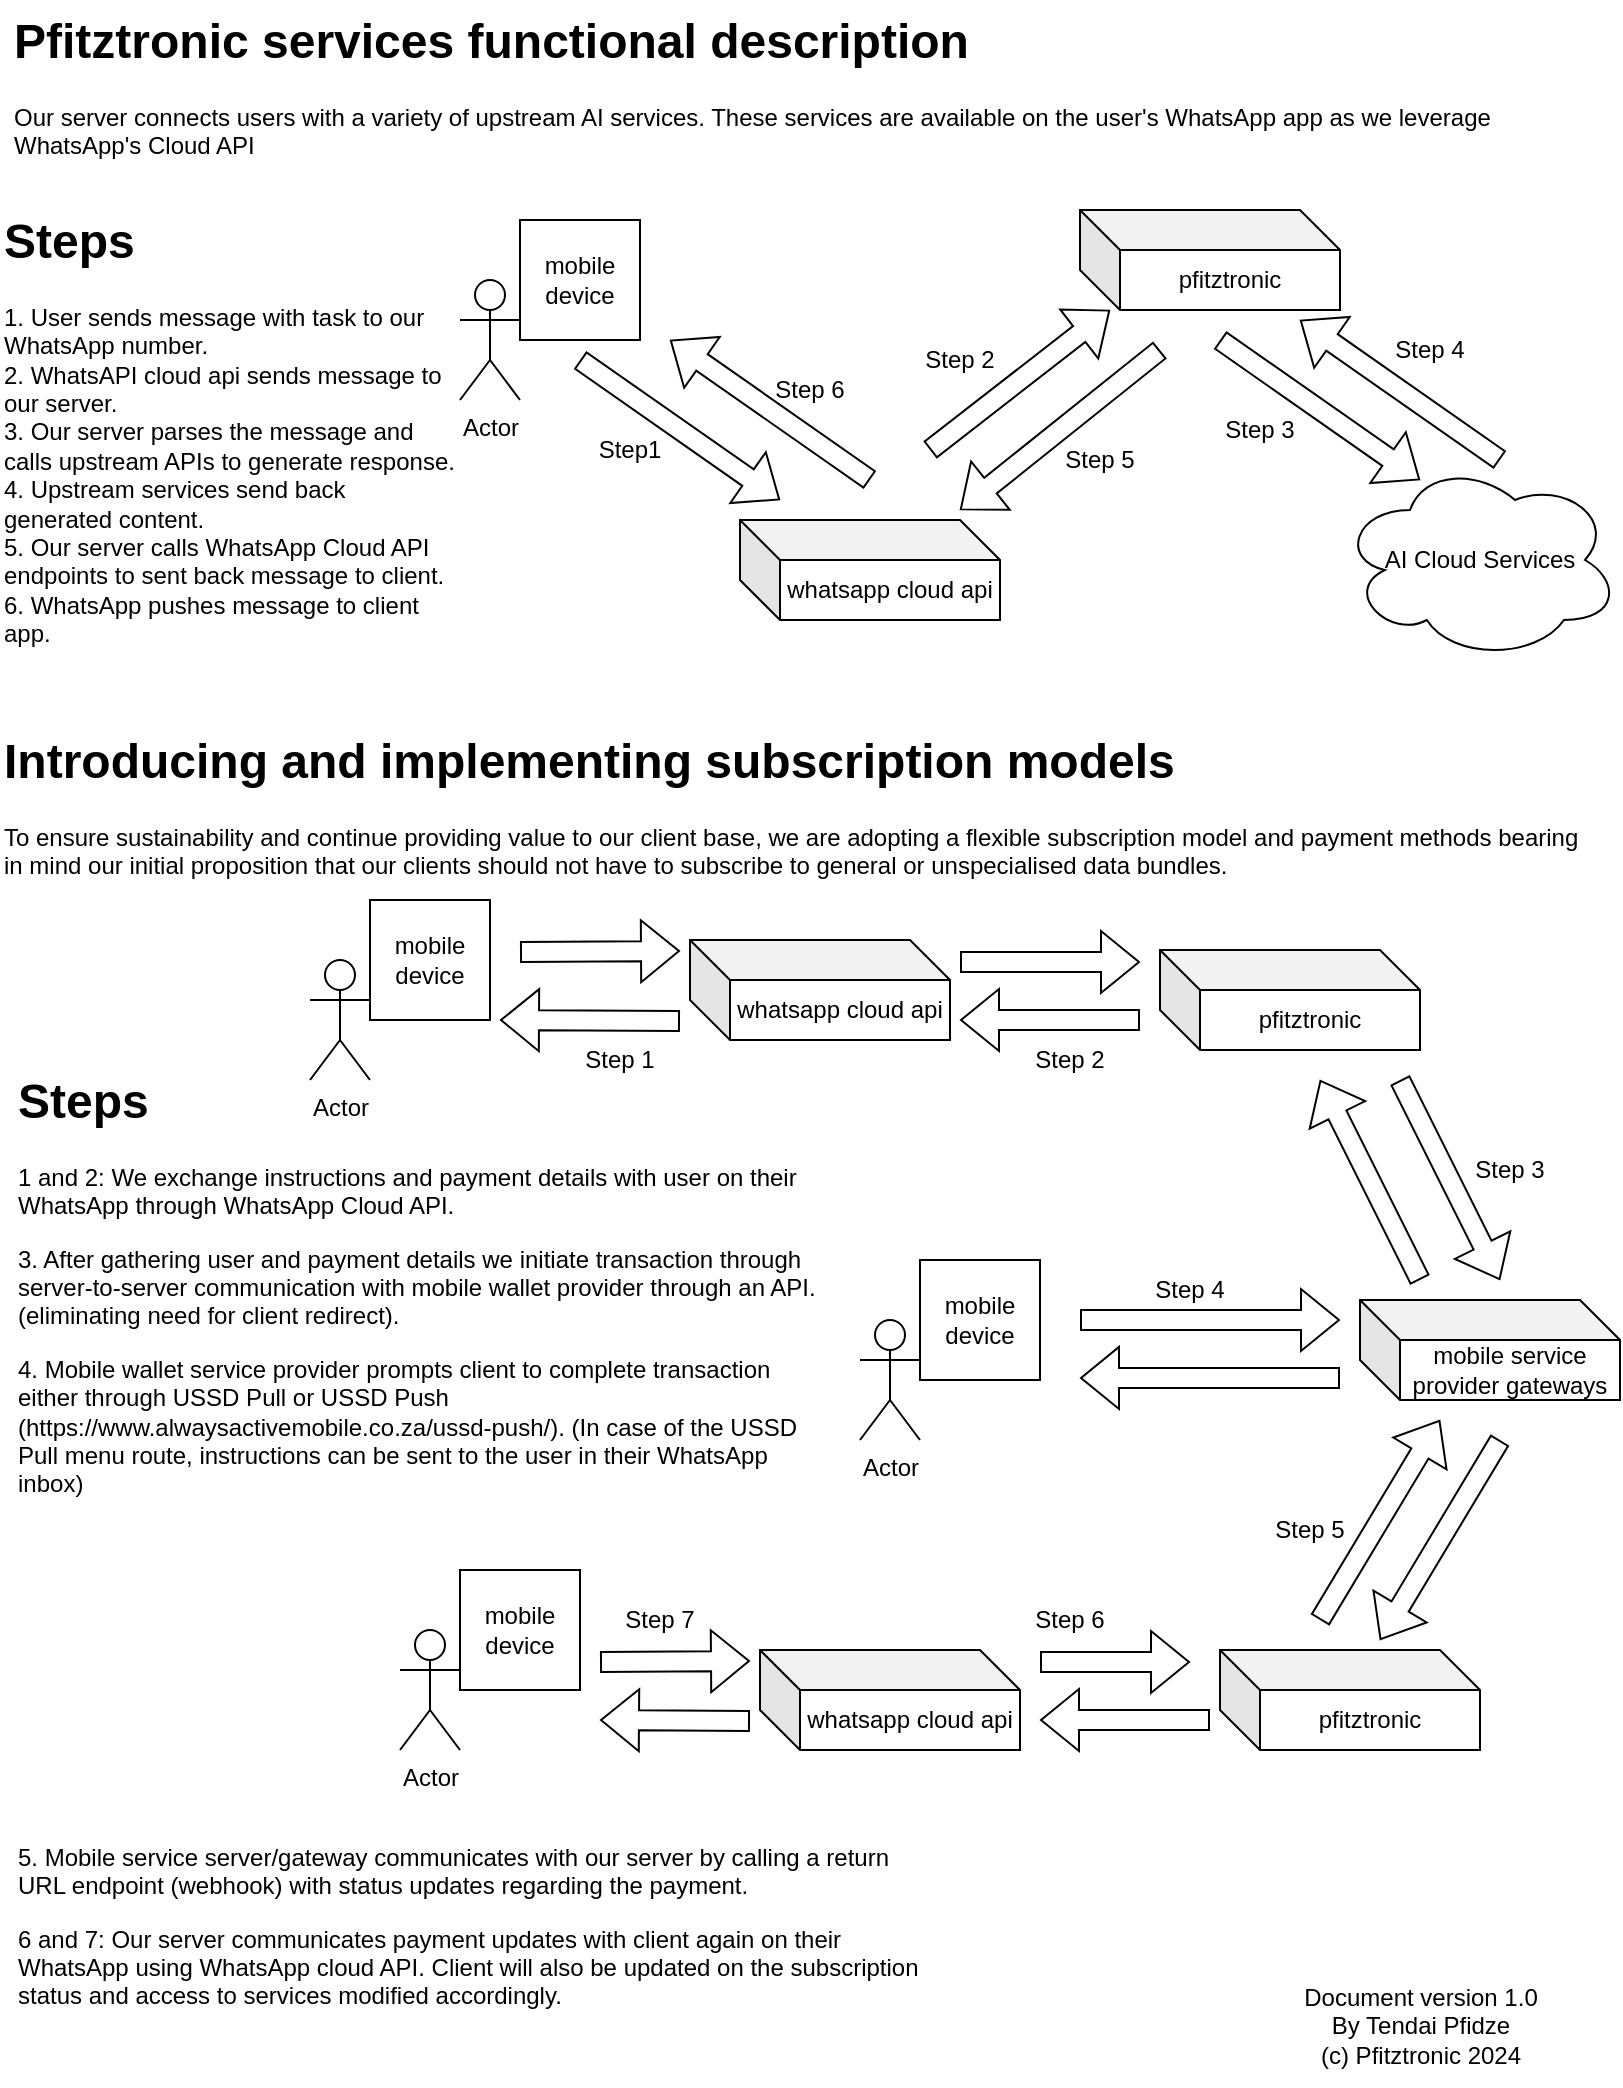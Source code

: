 <mxfile version="24.9.1">
  <diagram name="Page-1" id="-kLBhnD6cVZicry6wMvO">
    <mxGraphModel dx="1354" dy="708" grid="1" gridSize="10" guides="1" tooltips="1" connect="1" arrows="1" fold="1" page="1" pageScale="1" pageWidth="850" pageHeight="1100" math="0" shadow="0">
      <root>
        <mxCell id="0" />
        <mxCell id="1" parent="0" />
        <mxCell id="PcXyaJ6zOk0AMBvOgHcU-1" value="Actor" style="shape=umlActor;verticalLabelPosition=bottom;verticalAlign=top;html=1;outlineConnect=0;" vertex="1" parent="1">
          <mxGeometry x="260" y="160" width="30" height="60" as="geometry" />
        </mxCell>
        <mxCell id="PcXyaJ6zOk0AMBvOgHcU-2" value="mobile device" style="whiteSpace=wrap;html=1;aspect=fixed;" vertex="1" parent="1">
          <mxGeometry x="290" y="130" width="60" height="60" as="geometry" />
        </mxCell>
        <mxCell id="PcXyaJ6zOk0AMBvOgHcU-3" value="whatsapp cloud api" style="shape=cube;whiteSpace=wrap;html=1;boundedLbl=1;backgroundOutline=1;darkOpacity=0.05;darkOpacity2=0.1;" vertex="1" parent="1">
          <mxGeometry x="400" y="280" width="130" height="50" as="geometry" />
        </mxCell>
        <mxCell id="PcXyaJ6zOk0AMBvOgHcU-4" value="pfitztronic" style="shape=cube;whiteSpace=wrap;html=1;boundedLbl=1;backgroundOutline=1;darkOpacity=0.05;darkOpacity2=0.1;" vertex="1" parent="1">
          <mxGeometry x="570" y="125" width="130" height="50" as="geometry" />
        </mxCell>
        <mxCell id="PcXyaJ6zOk0AMBvOgHcU-5" value="AI Cloud Services" style="ellipse;shape=cloud;whiteSpace=wrap;html=1;" vertex="1" parent="1">
          <mxGeometry x="700" y="250" width="140" height="100" as="geometry" />
        </mxCell>
        <mxCell id="PcXyaJ6zOk0AMBvOgHcU-6" value="" style="shape=flexArrow;endArrow=classic;html=1;rounded=0;" edge="1" parent="1">
          <mxGeometry width="50" height="50" relative="1" as="geometry">
            <mxPoint x="320" y="200" as="sourcePoint" />
            <mxPoint x="420" y="270" as="targetPoint" />
          </mxGeometry>
        </mxCell>
        <mxCell id="PcXyaJ6zOk0AMBvOgHcU-7" value="" style="shape=flexArrow;endArrow=classic;html=1;rounded=0;" edge="1" parent="1">
          <mxGeometry width="50" height="50" relative="1" as="geometry">
            <mxPoint x="465" y="260" as="sourcePoint" />
            <mxPoint x="365" y="190" as="targetPoint" />
          </mxGeometry>
        </mxCell>
        <mxCell id="PcXyaJ6zOk0AMBvOgHcU-8" value="" style="shape=flexArrow;endArrow=classic;html=1;rounded=0;" edge="1" parent="1">
          <mxGeometry width="50" height="50" relative="1" as="geometry">
            <mxPoint x="495" y="245" as="sourcePoint" />
            <mxPoint x="585" y="175" as="targetPoint" />
          </mxGeometry>
        </mxCell>
        <mxCell id="PcXyaJ6zOk0AMBvOgHcU-9" value="" style="shape=flexArrow;endArrow=classic;html=1;rounded=0;entryX=1;entryY=1;entryDx=0;entryDy=0;entryPerimeter=0;" edge="1" parent="1">
          <mxGeometry width="50" height="50" relative="1" as="geometry">
            <mxPoint x="610" y="195" as="sourcePoint" />
            <mxPoint x="510" y="275" as="targetPoint" />
          </mxGeometry>
        </mxCell>
        <mxCell id="PcXyaJ6zOk0AMBvOgHcU-10" value="" style="shape=flexArrow;endArrow=classic;html=1;rounded=0;" edge="1" parent="1">
          <mxGeometry width="50" height="50" relative="1" as="geometry">
            <mxPoint x="780" y="250" as="sourcePoint" />
            <mxPoint x="680" y="180" as="targetPoint" />
          </mxGeometry>
        </mxCell>
        <mxCell id="PcXyaJ6zOk0AMBvOgHcU-11" value="" style="shape=flexArrow;endArrow=classic;html=1;rounded=0;" edge="1" parent="1">
          <mxGeometry width="50" height="50" relative="1" as="geometry">
            <mxPoint x="640" y="190" as="sourcePoint" />
            <mxPoint x="740" y="260" as="targetPoint" />
          </mxGeometry>
        </mxCell>
        <mxCell id="PcXyaJ6zOk0AMBvOgHcU-12" value="Actor" style="shape=umlActor;verticalLabelPosition=bottom;verticalAlign=top;html=1;outlineConnect=0;" vertex="1" parent="1">
          <mxGeometry x="185" y="500" width="30" height="60" as="geometry" />
        </mxCell>
        <mxCell id="PcXyaJ6zOk0AMBvOgHcU-13" value="mobile device" style="whiteSpace=wrap;html=1;aspect=fixed;" vertex="1" parent="1">
          <mxGeometry x="215" y="470" width="60" height="60" as="geometry" />
        </mxCell>
        <mxCell id="PcXyaJ6zOk0AMBvOgHcU-14" value="" style="shape=flexArrow;endArrow=classic;html=1;rounded=0;" edge="1" parent="1">
          <mxGeometry width="50" height="50" relative="1" as="geometry">
            <mxPoint x="290" y="496" as="sourcePoint" />
            <mxPoint x="370" y="495.5" as="targetPoint" />
          </mxGeometry>
        </mxCell>
        <mxCell id="PcXyaJ6zOk0AMBvOgHcU-15" value="whatsapp cloud api" style="shape=cube;whiteSpace=wrap;html=1;boundedLbl=1;backgroundOutline=1;darkOpacity=0.05;darkOpacity2=0.1;" vertex="1" parent="1">
          <mxGeometry x="375" y="490" width="130" height="50" as="geometry" />
        </mxCell>
        <mxCell id="PcXyaJ6zOk0AMBvOgHcU-16" value="" style="shape=flexArrow;endArrow=classic;html=1;rounded=0;" edge="1" parent="1">
          <mxGeometry width="50" height="50" relative="1" as="geometry">
            <mxPoint x="370" y="530.5" as="sourcePoint" />
            <mxPoint x="280" y="530" as="targetPoint" />
          </mxGeometry>
        </mxCell>
        <mxCell id="PcXyaJ6zOk0AMBvOgHcU-17" value="" style="shape=flexArrow;endArrow=classic;html=1;rounded=0;" edge="1" parent="1">
          <mxGeometry width="50" height="50" relative="1" as="geometry">
            <mxPoint x="510" y="501" as="sourcePoint" />
            <mxPoint x="600" y="501" as="targetPoint" />
          </mxGeometry>
        </mxCell>
        <mxCell id="PcXyaJ6zOk0AMBvOgHcU-18" value="" style="shape=flexArrow;endArrow=classic;html=1;rounded=0;" edge="1" parent="1">
          <mxGeometry width="50" height="50" relative="1" as="geometry">
            <mxPoint x="600" y="530" as="sourcePoint" />
            <mxPoint x="510" y="530" as="targetPoint" />
          </mxGeometry>
        </mxCell>
        <mxCell id="PcXyaJ6zOk0AMBvOgHcU-19" value="mobile service provider gateways" style="shape=cube;whiteSpace=wrap;html=1;boundedLbl=1;backgroundOutline=1;darkOpacity=0.05;darkOpacity2=0.1;" vertex="1" parent="1">
          <mxGeometry x="710" y="670" width="130" height="50" as="geometry" />
        </mxCell>
        <mxCell id="PcXyaJ6zOk0AMBvOgHcU-20" value="Actor" style="shape=umlActor;verticalLabelPosition=bottom;verticalAlign=top;html=1;outlineConnect=0;" vertex="1" parent="1">
          <mxGeometry x="460" y="680" width="30" height="60" as="geometry" />
        </mxCell>
        <mxCell id="PcXyaJ6zOk0AMBvOgHcU-21" value="mobile device" style="whiteSpace=wrap;html=1;aspect=fixed;" vertex="1" parent="1">
          <mxGeometry x="490" y="650" width="60" height="60" as="geometry" />
        </mxCell>
        <mxCell id="PcXyaJ6zOk0AMBvOgHcU-22" value="" style="shape=flexArrow;endArrow=classic;html=1;rounded=0;" edge="1" parent="1">
          <mxGeometry width="50" height="50" relative="1" as="geometry">
            <mxPoint x="570" y="680" as="sourcePoint" />
            <mxPoint x="700" y="680" as="targetPoint" />
          </mxGeometry>
        </mxCell>
        <mxCell id="PcXyaJ6zOk0AMBvOgHcU-23" value="" style="shape=flexArrow;endArrow=classic;html=1;rounded=0;" edge="1" parent="1">
          <mxGeometry width="50" height="50" relative="1" as="geometry">
            <mxPoint x="700" y="708.95" as="sourcePoint" />
            <mxPoint x="570" y="708.95" as="targetPoint" />
          </mxGeometry>
        </mxCell>
        <mxCell id="PcXyaJ6zOk0AMBvOgHcU-25" value="" style="shape=flexArrow;endArrow=classic;html=1;rounded=0;" edge="1" parent="1">
          <mxGeometry width="50" height="50" relative="1" as="geometry">
            <mxPoint x="780" y="740" as="sourcePoint" />
            <mxPoint x="720" y="840" as="targetPoint" />
          </mxGeometry>
        </mxCell>
        <mxCell id="PcXyaJ6zOk0AMBvOgHcU-27" value="pfitztronic" style="shape=cube;whiteSpace=wrap;html=1;boundedLbl=1;backgroundOutline=1;darkOpacity=0.05;darkOpacity2=0.1;" vertex="1" parent="1">
          <mxGeometry x="640" y="845" width="130" height="50" as="geometry" />
        </mxCell>
        <mxCell id="PcXyaJ6zOk0AMBvOgHcU-28" value="pfitztronic" style="shape=cube;whiteSpace=wrap;html=1;boundedLbl=1;backgroundOutline=1;darkOpacity=0.05;darkOpacity2=0.1;" vertex="1" parent="1">
          <mxGeometry x="610" y="495" width="130" height="50" as="geometry" />
        </mxCell>
        <mxCell id="PcXyaJ6zOk0AMBvOgHcU-36" value="" style="shape=flexArrow;endArrow=classic;html=1;rounded=0;" edge="1" parent="1">
          <mxGeometry width="50" height="50" relative="1" as="geometry">
            <mxPoint x="730" y="560" as="sourcePoint" />
            <mxPoint x="780" y="660" as="targetPoint" />
          </mxGeometry>
        </mxCell>
        <mxCell id="PcXyaJ6zOk0AMBvOgHcU-37" value="" style="shape=flexArrow;endArrow=classic;html=1;rounded=0;" edge="1" parent="1">
          <mxGeometry width="50" height="50" relative="1" as="geometry">
            <mxPoint x="740" y="660" as="sourcePoint" />
            <mxPoint x="690" y="560" as="targetPoint" />
          </mxGeometry>
        </mxCell>
        <mxCell id="PcXyaJ6zOk0AMBvOgHcU-38" value="" style="shape=flexArrow;endArrow=classic;html=1;rounded=0;" edge="1" parent="1">
          <mxGeometry width="50" height="50" relative="1" as="geometry">
            <mxPoint x="690" y="830" as="sourcePoint" />
            <mxPoint x="750" y="730" as="targetPoint" />
          </mxGeometry>
        </mxCell>
        <mxCell id="PcXyaJ6zOk0AMBvOgHcU-39" value="Actor" style="shape=umlActor;verticalLabelPosition=bottom;verticalAlign=top;html=1;outlineConnect=0;" vertex="1" parent="1">
          <mxGeometry x="230" y="835" width="30" height="60" as="geometry" />
        </mxCell>
        <mxCell id="PcXyaJ6zOk0AMBvOgHcU-40" value="mobile device" style="whiteSpace=wrap;html=1;aspect=fixed;" vertex="1" parent="1">
          <mxGeometry x="260" y="805" width="60" height="60" as="geometry" />
        </mxCell>
        <mxCell id="PcXyaJ6zOk0AMBvOgHcU-41" value="" style="shape=flexArrow;endArrow=classic;html=1;rounded=0;" edge="1" parent="1">
          <mxGeometry width="50" height="50" relative="1" as="geometry">
            <mxPoint x="330" y="851" as="sourcePoint" />
            <mxPoint x="405" y="850.5" as="targetPoint" />
          </mxGeometry>
        </mxCell>
        <mxCell id="PcXyaJ6zOk0AMBvOgHcU-42" value="whatsapp cloud api" style="shape=cube;whiteSpace=wrap;html=1;boundedLbl=1;backgroundOutline=1;darkOpacity=0.05;darkOpacity2=0.1;" vertex="1" parent="1">
          <mxGeometry x="410" y="845" width="130" height="50" as="geometry" />
        </mxCell>
        <mxCell id="PcXyaJ6zOk0AMBvOgHcU-43" value="" style="shape=flexArrow;endArrow=classic;html=1;rounded=0;" edge="1" parent="1">
          <mxGeometry width="50" height="50" relative="1" as="geometry">
            <mxPoint x="405" y="880.5" as="sourcePoint" />
            <mxPoint x="330" y="880" as="targetPoint" />
          </mxGeometry>
        </mxCell>
        <mxCell id="PcXyaJ6zOk0AMBvOgHcU-44" value="" style="shape=flexArrow;endArrow=classic;html=1;rounded=0;" edge="1" parent="1">
          <mxGeometry width="50" height="50" relative="1" as="geometry">
            <mxPoint x="550" y="851" as="sourcePoint" />
            <mxPoint x="625" y="851" as="targetPoint" />
          </mxGeometry>
        </mxCell>
        <mxCell id="PcXyaJ6zOk0AMBvOgHcU-45" value="" style="shape=flexArrow;endArrow=classic;html=1;rounded=0;" edge="1" parent="1">
          <mxGeometry width="50" height="50" relative="1" as="geometry">
            <mxPoint x="635" y="880" as="sourcePoint" />
            <mxPoint x="550" y="880" as="targetPoint" />
          </mxGeometry>
        </mxCell>
        <mxCell id="PcXyaJ6zOk0AMBvOgHcU-46" value="&lt;h1 style=&quot;margin-top: 0px;&quot;&gt;Pfitztronic services functional description&lt;/h1&gt;&lt;p&gt;Our server connects users with a variety of upstream AI services. These services are available on the user&#39;s WhatsApp app as we leverage WhatsApp&#39;s Cloud API&lt;/p&gt;" style="text;html=1;whiteSpace=wrap;overflow=hidden;rounded=0;" vertex="1" parent="1">
          <mxGeometry x="35" y="20" width="765" height="90" as="geometry" />
        </mxCell>
        <mxCell id="PcXyaJ6zOk0AMBvOgHcU-47" value="Step 2" style="text;html=1;align=center;verticalAlign=middle;whiteSpace=wrap;rounded=0;" vertex="1" parent="1">
          <mxGeometry x="480" y="185" width="60" height="30" as="geometry" />
        </mxCell>
        <mxCell id="PcXyaJ6zOk0AMBvOgHcU-48" value="Step1" style="text;html=1;align=center;verticalAlign=middle;whiteSpace=wrap;rounded=0;" vertex="1" parent="1">
          <mxGeometry x="315" y="230" width="60" height="30" as="geometry" />
        </mxCell>
        <mxCell id="PcXyaJ6zOk0AMBvOgHcU-49" value="Step 3" style="text;html=1;align=center;verticalAlign=middle;whiteSpace=wrap;rounded=0;" vertex="1" parent="1">
          <mxGeometry x="630" y="220" width="60" height="30" as="geometry" />
        </mxCell>
        <mxCell id="PcXyaJ6zOk0AMBvOgHcU-50" value="Step 6" style="text;html=1;align=center;verticalAlign=middle;whiteSpace=wrap;rounded=0;" vertex="1" parent="1">
          <mxGeometry x="405" y="200" width="60" height="30" as="geometry" />
        </mxCell>
        <mxCell id="PcXyaJ6zOk0AMBvOgHcU-51" value="Step 4" style="text;html=1;align=center;verticalAlign=middle;whiteSpace=wrap;rounded=0;" vertex="1" parent="1">
          <mxGeometry x="715" y="180" width="60" height="30" as="geometry" />
        </mxCell>
        <mxCell id="PcXyaJ6zOk0AMBvOgHcU-53" value="Step 5" style="text;html=1;align=center;verticalAlign=middle;whiteSpace=wrap;rounded=0;" vertex="1" parent="1">
          <mxGeometry x="550" y="235" width="60" height="30" as="geometry" />
        </mxCell>
        <mxCell id="PcXyaJ6zOk0AMBvOgHcU-55" value="&lt;h1 style=&quot;margin-top: 0px;&quot;&gt;Steps&lt;/h1&gt;&lt;div&gt;1. User sends message with task to our WhatsApp number.&lt;/div&gt;&lt;div&gt;2. WhatsAPI cloud api sends message to our server.&lt;/div&gt;&lt;div&gt;3. Our server parses the message and calls upstream APIs to generate response.&lt;/div&gt;&lt;div&gt;4. Upstream services send back generated content.&lt;/div&gt;&lt;div&gt;5. Our server calls WhatsApp Cloud API endpoints to sent back message to client.&lt;/div&gt;&lt;div&gt;6. WhatsApp pushes message to client app.&lt;/div&gt;" style="text;html=1;whiteSpace=wrap;overflow=hidden;rounded=0;" vertex="1" parent="1">
          <mxGeometry x="30" y="120" width="230" height="250" as="geometry" />
        </mxCell>
        <mxCell id="PcXyaJ6zOk0AMBvOgHcU-56" value="&lt;h1 style=&quot;margin-top: 0px;&quot;&gt;Introducing and implementing subscription models&lt;/h1&gt;&lt;p&gt;To ensure sustainability and continue providing value to our client base, we are adopting a flexible subscription model and payment methods bearing in mind our initial proposition that our clients should not have to subscribe to general or unspecialised data bundles.&lt;/p&gt;" style="text;html=1;whiteSpace=wrap;overflow=hidden;rounded=0;" vertex="1" parent="1">
          <mxGeometry x="30" y="380" width="800" height="90" as="geometry" />
        </mxCell>
        <mxCell id="PcXyaJ6zOk0AMBvOgHcU-57" value="Step 1" style="text;html=1;align=center;verticalAlign=middle;whiteSpace=wrap;rounded=0;" vertex="1" parent="1">
          <mxGeometry x="310" y="535" width="60" height="30" as="geometry" />
        </mxCell>
        <mxCell id="PcXyaJ6zOk0AMBvOgHcU-58" value="Step 2" style="text;html=1;align=center;verticalAlign=middle;whiteSpace=wrap;rounded=0;" vertex="1" parent="1">
          <mxGeometry x="535" y="535" width="60" height="30" as="geometry" />
        </mxCell>
        <mxCell id="PcXyaJ6zOk0AMBvOgHcU-59" value="Step 3" style="text;html=1;align=center;verticalAlign=middle;whiteSpace=wrap;rounded=0;" vertex="1" parent="1">
          <mxGeometry x="755" y="590" width="60" height="30" as="geometry" />
        </mxCell>
        <mxCell id="PcXyaJ6zOk0AMBvOgHcU-60" value="Step 4" style="text;html=1;align=center;verticalAlign=middle;whiteSpace=wrap;rounded=0;" vertex="1" parent="1">
          <mxGeometry x="595" y="650" width="60" height="30" as="geometry" />
        </mxCell>
        <mxCell id="PcXyaJ6zOk0AMBvOgHcU-61" value="Step 5" style="text;html=1;align=center;verticalAlign=middle;whiteSpace=wrap;rounded=0;" vertex="1" parent="1">
          <mxGeometry x="655" y="770" width="60" height="30" as="geometry" />
        </mxCell>
        <mxCell id="PcXyaJ6zOk0AMBvOgHcU-62" value="Step 6" style="text;html=1;align=center;verticalAlign=middle;whiteSpace=wrap;rounded=0;" vertex="1" parent="1">
          <mxGeometry x="535" y="815" width="60" height="30" as="geometry" />
        </mxCell>
        <mxCell id="PcXyaJ6zOk0AMBvOgHcU-63" value="Step 7" style="text;html=1;align=center;verticalAlign=middle;whiteSpace=wrap;rounded=0;" vertex="1" parent="1">
          <mxGeometry x="330" y="815" width="60" height="30" as="geometry" />
        </mxCell>
        <mxCell id="PcXyaJ6zOk0AMBvOgHcU-64" value="&lt;h1 style=&quot;margin-top: 0px;&quot;&gt;Steps&lt;/h1&gt;&lt;p&gt;1 and 2: We exchange instructions and payment details with user on their WhatsApp through WhatsApp Cloud API.&lt;/p&gt;&lt;p&gt;3. After gathering user and payment details we initiate transaction through server-to-server communication with mobile wallet provider through an API. (eliminating need for client redirect).&lt;/p&gt;&lt;p&gt;4. Mobile wallet service provider prompts client to complete transaction either through USSD Pull or USSD Push (https://www.alwaysactivemobile.co.za/ussd-push/). (In case of the USSD Pull menu route, instructions can be sent to the user in their WhatsApp inbox)&lt;/p&gt;" style="text;html=1;whiteSpace=wrap;overflow=hidden;rounded=0;" vertex="1" parent="1">
          <mxGeometry x="37" y="550" width="405" height="235" as="geometry" />
        </mxCell>
        <mxCell id="PcXyaJ6zOk0AMBvOgHcU-65" value="&lt;h1 style=&quot;margin-top: 0px;&quot;&gt;&lt;br&gt;&lt;/h1&gt;&lt;p&gt;5. Mobile service server/gateway communicates with our server by calling a return URL endpoint (webhook) with status updates regarding the payment.&lt;/p&gt;&lt;p&gt;6 and 7: Our server communicates payment updates with client again on their WhatsApp using WhatsApp cloud API. Client will also be updated on the subscription status and access to services modified accordingly.&lt;/p&gt;" style="text;html=1;whiteSpace=wrap;overflow=hidden;rounded=0;" vertex="1" parent="1">
          <mxGeometry x="37" y="890" width="463" height="150" as="geometry" />
        </mxCell>
        <mxCell id="PcXyaJ6zOk0AMBvOgHcU-66" value="Document version 1.0&lt;div&gt;By Tendai Pfidze&lt;/div&gt;&lt;div&gt;(c) Pfitztronic 2024&lt;/div&gt;" style="text;html=1;align=center;verticalAlign=middle;resizable=0;points=[];autosize=1;strokeColor=none;fillColor=none;" vertex="1" parent="1">
          <mxGeometry x="670" y="1003" width="140" height="60" as="geometry" />
        </mxCell>
      </root>
    </mxGraphModel>
  </diagram>
</mxfile>
